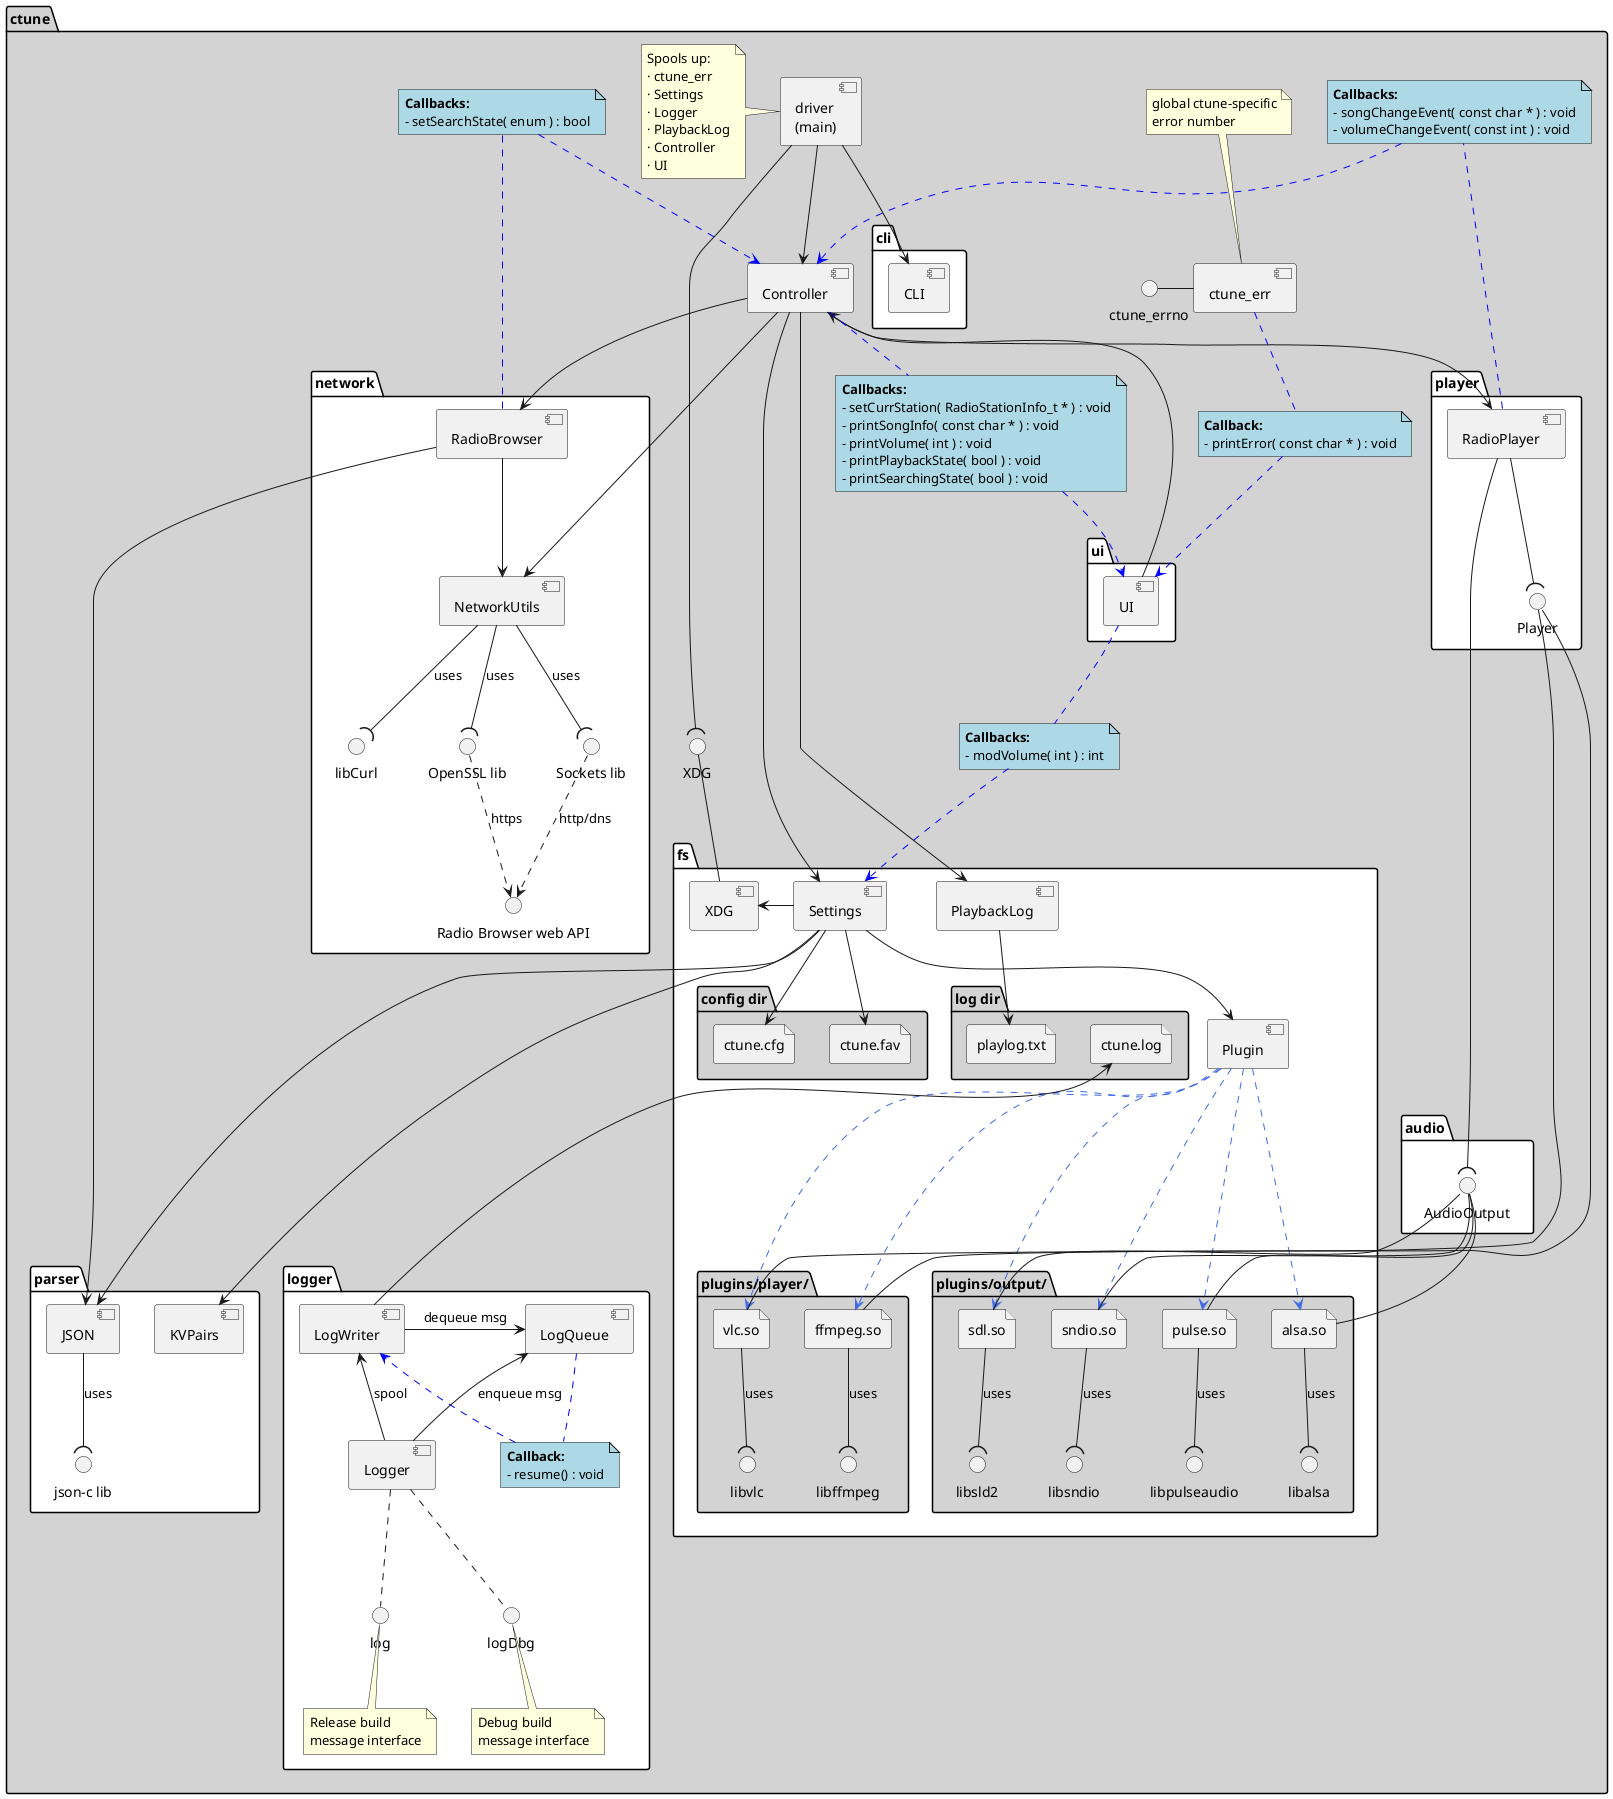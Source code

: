 @startuml

'skinparam linetype ortho
'skinparam linetype polyline

package ctune #lightgrey {
    package network #white {
        component                            NetworkUtils
        component                            RadioBrowser
        interface "Radio Browser web API" as RadioBrowserAPI
        interface "OpenSSL lib"           as OpenSSL
        interface "Sockets lib"           as Sockets
        interface "libCurl"               as Curl

        [RadioBrowser] -->  [NetworkUtils]

        NetworkUtils --( OpenSSL : "uses"
        NetworkUtils --( Sockets : "uses"
        NetworkUtils --( Curl    : "uses"
        OpenSSL      ..> RadioBrowserAPI : https
        Sockets      ..> RadioBrowserAPI : http/dns
    }

    package parser #white {
        component JSON
        interface JSONlib as "json-c lib"
        component KVPairs

        JSON --( JSONlib : uses
    }

    package fs #white {
        component PlaybackLog
        component Settings
        component XDG
        component Plugin

        package "plugins/player/" as plugins_in #lightgrey {
            file      ffmpeg.so
            file      vlc.so
            interface libffmpeg
            interface libvlc

            ffmpeg.so -down-( libffmpeg : uses
            vlc.so    -down-( libvlc : uses
        }

        package "plugins/output/" as plugins_out #lightgrey {
            file pulse.so
            file alsa.so
            file sdl.so
            file sndio.so

            interface libalsa
            interface libpulseaudio
            interface libsld2

            pulse.so -down-( libpulseaudio : uses
            alsa.so -down-( libalsa : uses
            sdl.so -down-( libsld2 : uses
            sndio.so -down-( libsndio : uses
        }

        package "config dir" #lightgrey {
            file cfgfile as "ctune.cfg"
            file favfile as "ctune.fav"
        }

        package "log dir" #lightgrey {
            file playlog as "playlog.txt"
            file logfile as "ctune.log"
        }

        Plugin .[#RoyalBlue]..> ffmpeg.so
        Plugin .[#RoyalBlue]..> vlc.so
        Plugin .[#RoyalBlue]..> pulse.so
        Plugin .[#RoyalBlue]..> alsa.so
        Plugin .[#RoyalBlue]..> sdl.so
        Plugin .[#RoyalBlue]..> sndio.so

        Settings -> XDG
        Settings -down-> cfgfile
        Settings -down-> favfile

        PlaybackLog -down-> playlog
    }

    package audio #white {
        interface AudioOutput
    }

    AudioOutput -- pulse.so
    AudioOutput -- alsa.so
    AudioOutput -- sdl.so
    AudioOutput -- sndio.so

    package player #white {
        component RadioPlayer
        interface Player

        RadioPlayer -down-( Player
    }

    Player -- ffmpeg.so
    Player -- vlc.so
    RadioPlayer --( AudioOutput

    package cli #white {
        component CLI
    }

    package ui #white {
        component UI
    }

    package logger #white {
        interface log
        interface logDbg
        component Logger
        component LogQueue
        component LogWriter

        log .up. Logger
        logDbg .up. Logger

        Logger -up-> LogQueue : enqueue msg
        Logger --> LogWriter : spool
        LogWriter -right-> LogQueue : dequeue msg
        LogWriter -up--> logfile

        note bottom of log    : Release build\nmessage interface
        note bottom of logDbg : Debug build\nmessage interface

        note "**Callback:**\n- resume() : void" as LogCB1 #lightblue
        LogQueue .[#blue].  LogCB1
        LogCB1   .[#blue].> LogWriter
    }

    interface "ctune_errno" as iErr1
    component ctune_err
    iErr1 - ctune_err
    note top of ctune_err : global ctune-specific\nerror number

    component Controller
    component "driver\n(main)" as driver

    note left of driver : Spools up:\n· ctune_err\n· Settings\n· Logger\n· PlaybackLog\n· Controller\n· UI


    driver --> CLI
    driver --> Controller
    Settings  -->   Plugin

    RadioBrowser -->   JSON

    Controller <--    UI
    Controller  -->   RadioPlayer
    Controller  ----> NetworkUtils
    Controller  -->   RadioBrowser
    Controller  --->  PlaybackLog
    Controller  -->   Settings

    interface iXDG as "XDG"
    iXDG -- XDG
    Settings    ----> JSON
    Settings    ----> KVPairs
    driver --( iXDG


    note "**Callbacks:**\n- setCurrStation( RadioStationInfo_t * ) : void\n- printSongInfo( const char * ) : void\n- printVolume( int ) : void\n- printPlaybackState( bool ) : void\n- printSearchingState( bool ) : void" as Callbacks1 #lightblue
    Controller .[#blue].  Callbacks1
    Callbacks1 .[#blue].> UI

    note "**Callbacks:**\n- songChangeEvent( const char * ) : void\n- volumeChangeEvent( const int ) : void" as Callbacks2 #lightblue
    RadioPlayer .[#blue].  Callbacks2
    Callbacks2  .[#blue].> Controller

    note "**Callbacks:**\n- setSearchState( enum ) : bool" as Callbacks3 #lightblue
    RadioBrowser .[#blue].  Callbacks3
    Callbacks3   .[#blue].> Controller

    note "**Callbacks:**\n- modVolume( int ) : int" as Callbacks4 #lightblue
    UI .[#blue]. Callbacks4
    Callbacks4 .[#blue].> Settings

    note "**Callback:**\n- printError( const char * ) : void" as Callbacks5 #lightblue
    ctune_err .[#blue]. Callbacks5
    Callbacks5 .[#blue].> UI

'    note "**Callback:**\n- playbackCtrl( enum ) : bool\n- songChangeEvent( const char * ) : void" as Callbacks6 #lightblue
'    AudioOutput .[#blue]. Callbacks6
'    Callbacks6 .[#blue].> Player
}
@enduml